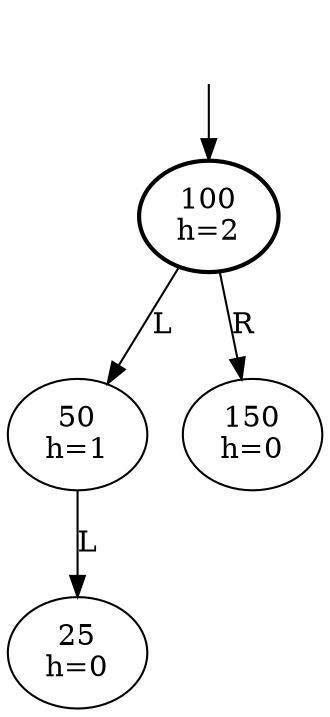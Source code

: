 digraph
 {
	Dummy [style=invis];
	Dummy -> 100;
	100 [penwidth=2];

	
      100 [label="100\nh=2"];

      100 -> 50 [label="L"];
      50 [label="50\nh=1"];

      50 -> 25 [label="L"];
      25 [label="25\nh=0"];

      100 -> 150 [label="R"];
      150 [label="150\nh=0"];

}